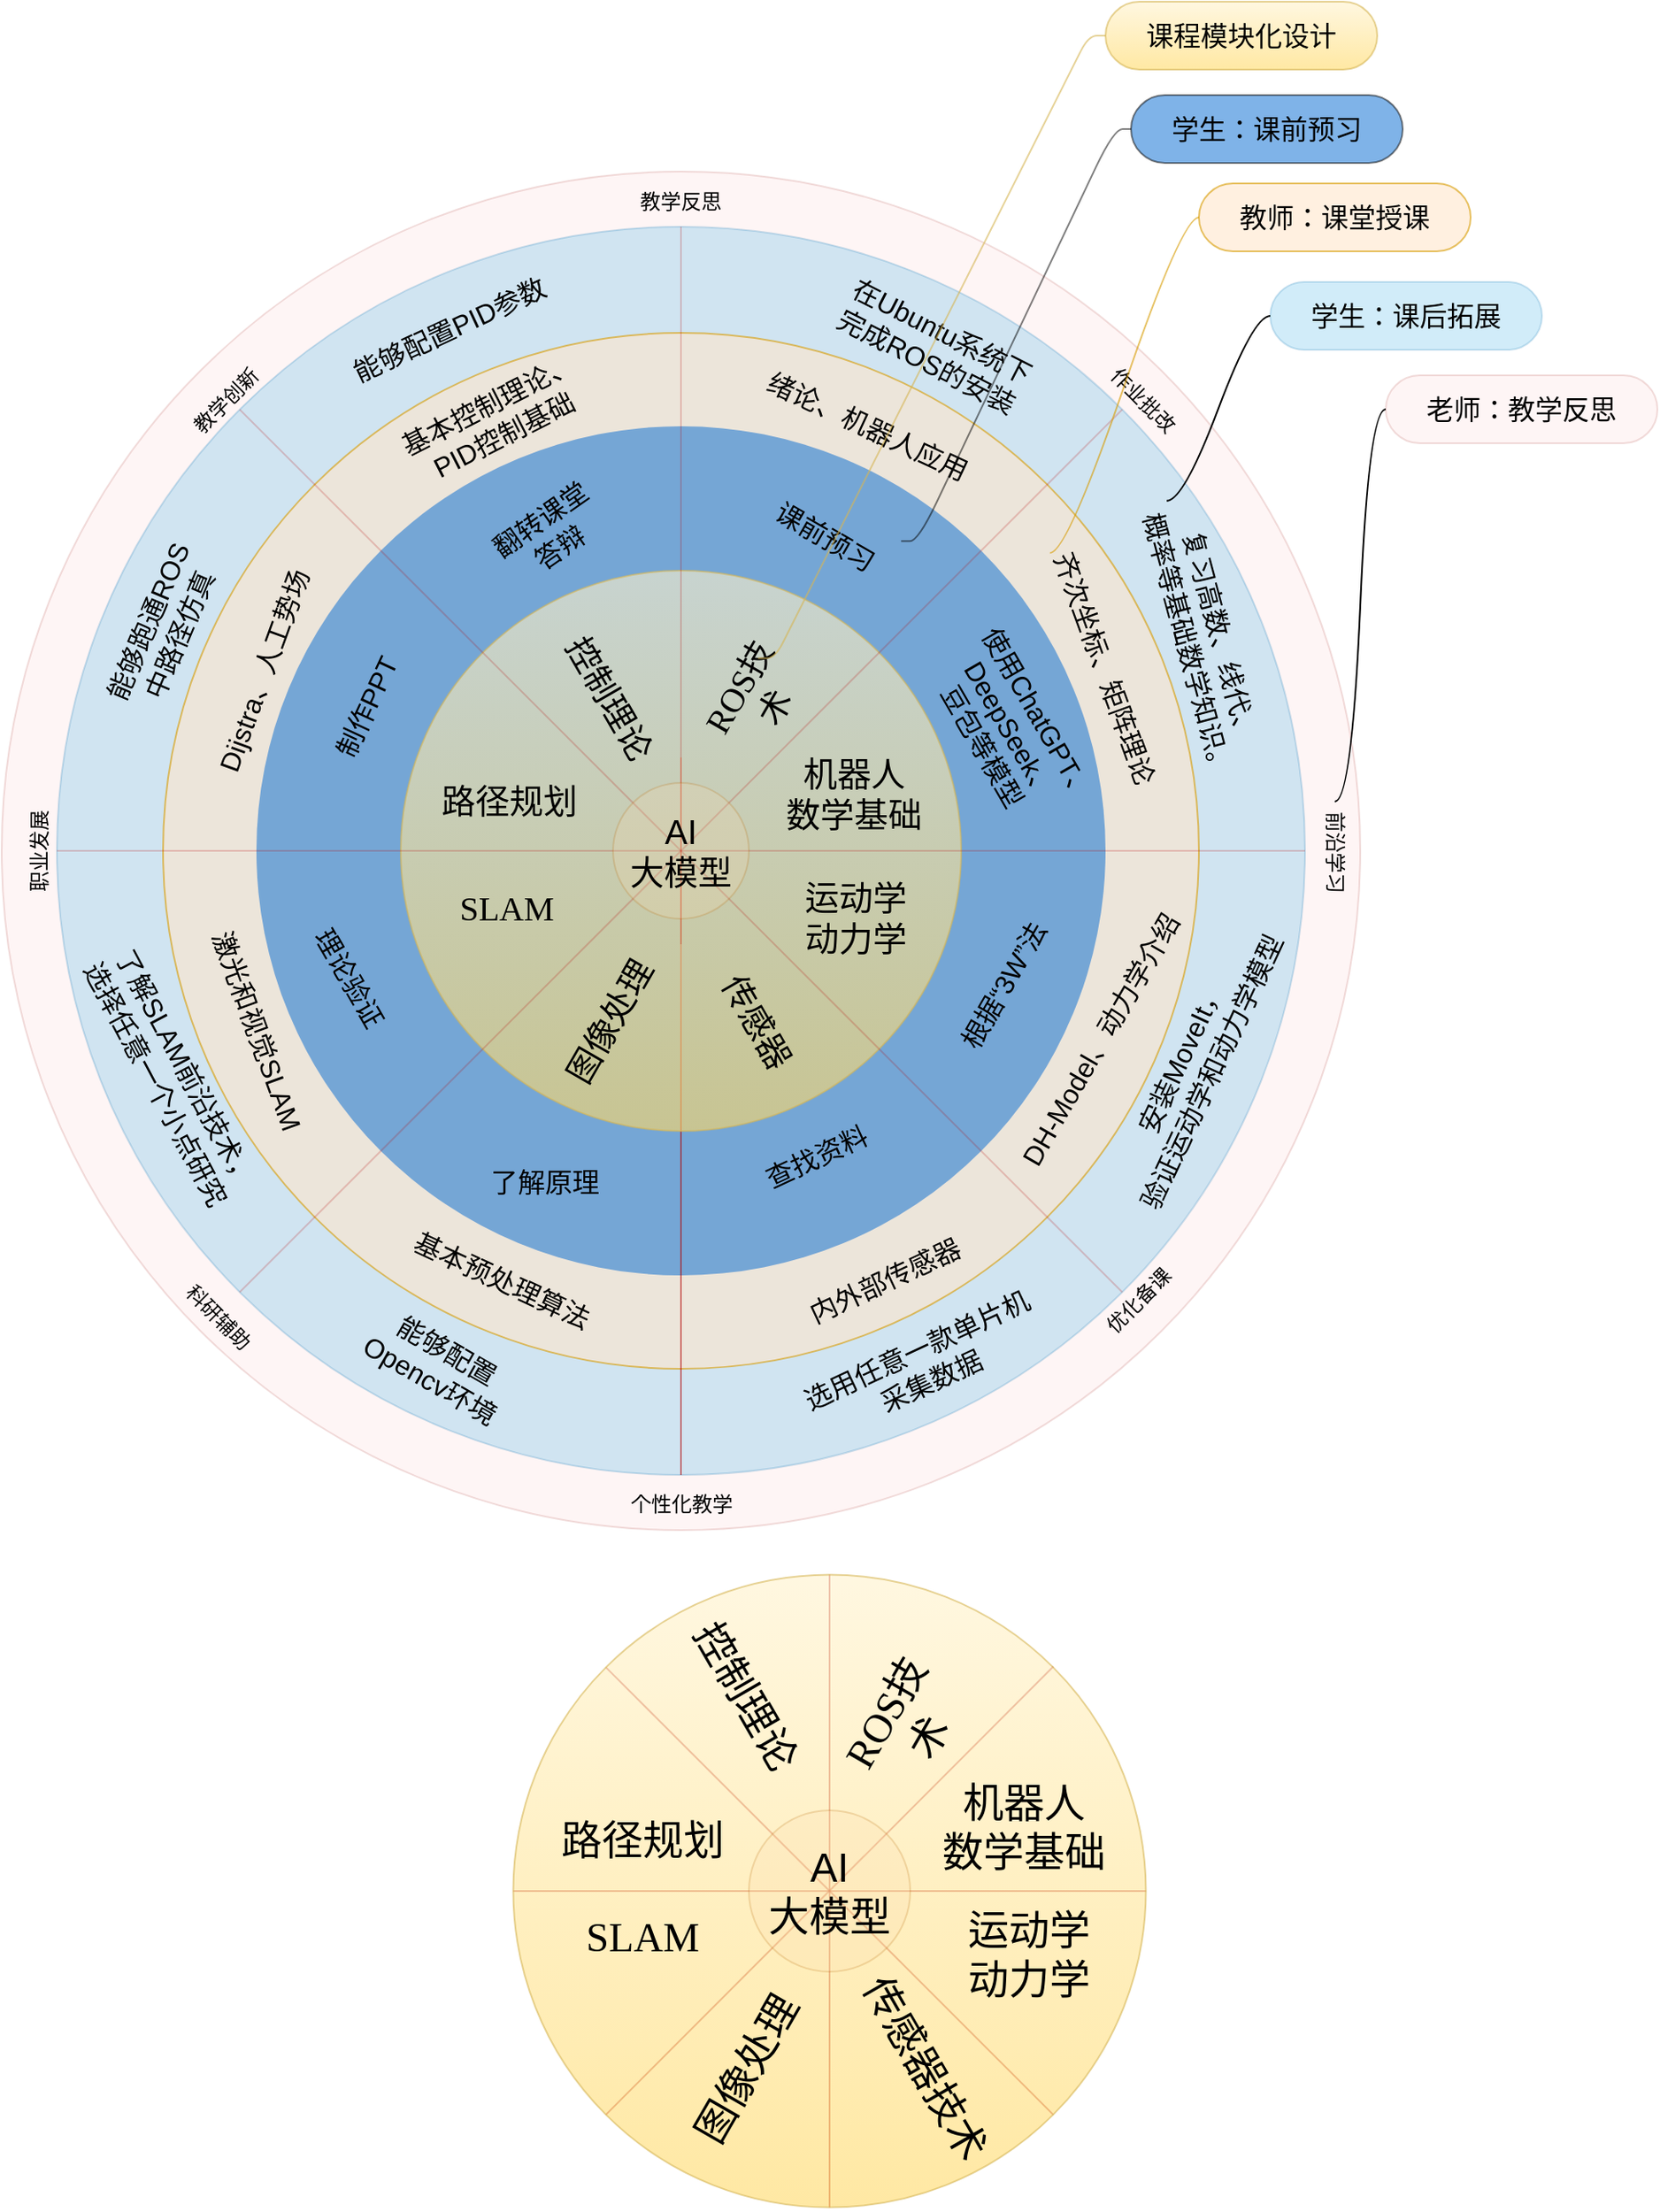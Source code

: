 <mxfile version="26.0.14">
  <diagram name="Page-1" id="3e8102d1-ef87-2e61-34e1-82d9a586fe2e">
    <mxGraphModel dx="797" dy="1264" grid="1" gridSize="10" guides="1" tooltips="1" connect="1" arrows="1" fold="1" page="1" pageScale="1" pageWidth="1100" pageHeight="850" background="none" math="1" shadow="0">
      <root>
        <mxCell id="0" />
        <mxCell id="1" parent="0" />
        <mxCell id="ZP9dMkIUFEcNXo-w45km-23" value="" style="endArrow=none;html=1;rounded=0;entryX=1;entryY=1;entryDx=0;entryDy=0;opacity=50;strokeColor=#B20000;align=center;verticalAlign=middle;fontFamily=Helvetica;fontSize=11;fontColor=default;labelBackgroundColor=default;fillColor=#e51400;exitX=0;exitY=0;exitDx=0;exitDy=0;" edge="1" parent="1" source="ZP9dMkIUFEcNXo-w45km-2" target="ZP9dMkIUFEcNXo-w45km-2">
          <mxGeometry width="50" height="50" relative="1" as="geometry">
            <mxPoint x="531" y="1134" as="sourcePoint" />
            <mxPoint x="794.199" y="870.401" as="targetPoint" />
          </mxGeometry>
        </mxCell>
        <mxCell id="ZP9dMkIUFEcNXo-w45km-21" value="" style="endArrow=none;html=1;rounded=0;entryX=1;entryY=0.5;entryDx=0;entryDy=0;opacity=50;strokeColor=#B20000;align=center;verticalAlign=middle;fontFamily=Helvetica;fontSize=11;fontColor=default;labelBackgroundColor=default;fillColor=#e51400;exitX=0;exitY=0.5;exitDx=0;exitDy=0;" edge="1" parent="1" source="ZP9dMkIUFEcNXo-w45km-2" target="ZP9dMkIUFEcNXo-w45km-2">
          <mxGeometry width="50" height="50" relative="1" as="geometry">
            <mxPoint x="511" y="1114" as="sourcePoint" />
            <mxPoint x="774.199" y="850.401" as="targetPoint" />
          </mxGeometry>
        </mxCell>
        <mxCell id="ZP9dMkIUFEcNXo-w45km-19" value="" style="endArrow=none;html=1;rounded=0;entryX=1;entryY=0;entryDx=0;entryDy=0;opacity=50;strokeColor=#B20000;align=center;verticalAlign=middle;fontFamily=Helvetica;fontSize=11;fontColor=default;labelBackgroundColor=default;fillColor=#e51400;exitX=0;exitY=1;exitDx=0;exitDy=0;" edge="1" parent="1" source="ZP9dMkIUFEcNXo-w45km-2">
          <mxGeometry width="50" height="50" relative="1" as="geometry">
            <mxPoint x="505" y="1104.6" as="sourcePoint" />
            <mxPoint x="764.199" y="840.401" as="targetPoint" />
          </mxGeometry>
        </mxCell>
        <mxCell id="ZP9dMkIUFEcNXo-w45km-22" value="" style="endArrow=none;html=1;rounded=0;entryX=0.5;entryY=0;entryDx=0;entryDy=0;opacity=50;strokeColor=#B20000;align=center;verticalAlign=middle;fontFamily=Helvetica;fontSize=11;fontColor=default;labelBackgroundColor=default;fillColor=#e51400;exitX=0.5;exitY=1;exitDx=0;exitDy=0;" edge="1" parent="1" source="ZP9dMkIUFEcNXo-w45km-2" target="ZP9dMkIUFEcNXo-w45km-2">
          <mxGeometry width="50" height="50" relative="1" as="geometry">
            <mxPoint x="521" y="1124" as="sourcePoint" />
            <mxPoint x="784.199" y="860.401" as="targetPoint" />
          </mxGeometry>
        </mxCell>
        <mxCell id="ZP9dMkIUFEcNXo-w45km-2" value="" style="ellipse;whiteSpace=wrap;html=1;aspect=fixed;fillColor=#fff2cc;gradientColor=#ffd966;strokeColor=#d6b656;opacity=60;fontSize=24;" vertex="1" parent="1">
          <mxGeometry x="446.25" y="786.25" width="372.5" height="372.5" as="geometry" />
        </mxCell>
        <mxCell id="Qo9rTc8Vc66NQw80wVvB-3" value="" style="ellipse;whiteSpace=wrap;html=1;aspect=fixed;fillColor=#f8cecc;strokeColor=#b85450;opacity=20;" parent="1" vertex="1">
          <mxGeometry x="145" y="-40" width="800" height="800" as="geometry" />
        </mxCell>
        <mxCell id="T1doIEQyFVwWhVVJHX3b-1" value="" style="ellipse;whiteSpace=wrap;html=1;aspect=fixed;fillColor=#1ba1e2;fontColor=#ffffff;strokeColor=#006EAF;opacity=20;" parent="1" vertex="1">
          <mxGeometry x="177.5" y="-7.5" width="735" height="735" as="geometry" />
        </mxCell>
        <mxCell id="kgX0nDSww72TRnQ_sGR9-2" value="" style="ellipse;whiteSpace=wrap;html=1;aspect=fixed;fillColor=#ffe6cc;strokeColor=#d79b00;opacity=60;" parent="1" vertex="1">
          <mxGeometry x="240" y="55" width="610" height="610" as="geometry" />
        </mxCell>
        <mxCell id="70666756c84bb93c-1" value="" style="ellipse;whiteSpace=wrap;html=1;rounded=0;shadow=0;comic=0;strokeWidth=1;fontFamily=Verdana;fontSize=14;strokeColor=none;fillColor=#0069D1;opacity=50;" parent="1" vertex="1">
          <mxGeometry x="295" y="110" width="500" height="500" as="geometry" />
        </mxCell>
        <mxCell id="kgX0nDSww72TRnQ_sGR9-15" value="" style="endArrow=none;html=1;rounded=0;entryX=0.5;entryY=0;entryDx=0;entryDy=0;opacity=50;fillColor=#e51400;strokeColor=#B20000;exitX=0.5;exitY=1;exitDx=0;exitDy=0;" parent="1" source="T1doIEQyFVwWhVVJHX3b-1" edge="1">
          <mxGeometry width="50" height="50" relative="1" as="geometry">
            <mxPoint x="545" y="665" as="sourcePoint" />
            <mxPoint x="545" y="305" as="targetPoint" />
          </mxGeometry>
        </mxCell>
        <mxCell id="kgX0nDSww72TRnQ_sGR9-16" value="" style="ellipse;whiteSpace=wrap;html=1;aspect=fixed;fillColor=#fff2cc;gradientColor=#ffd966;strokeColor=#d6b656;opacity=60;" parent="1" vertex="1">
          <mxGeometry x="380" y="195" width="330" height="330" as="geometry" />
        </mxCell>
        <mxCell id="kgX0nDSww72TRnQ_sGR9-6" value="" style="endArrow=none;html=1;rounded=0;entryX=1;entryY=0;entryDx=0;entryDy=0;opacity=20;fillColor=#e51400;strokeColor=#B20000;exitX=0;exitY=1;exitDx=0;exitDy=0;" parent="1" source="T1doIEQyFVwWhVVJHX3b-1" target="T1doIEQyFVwWhVVJHX3b-1" edge="1">
          <mxGeometry width="50" height="50" relative="1" as="geometry">
            <mxPoint x="545" y="360" as="sourcePoint" />
            <mxPoint x="590" y="310" as="targetPoint" />
          </mxGeometry>
        </mxCell>
        <mxCell id="kgX0nDSww72TRnQ_sGR9-12" value="" style="endArrow=none;html=1;rounded=0;entryX=0.5;entryY=0;entryDx=0;entryDy=0;opacity=20;fillColor=#e51400;strokeColor=#B20000;exitX=0.5;exitY=1;exitDx=0;exitDy=0;" parent="1" target="T1doIEQyFVwWhVVJHX3b-1" edge="1">
          <mxGeometry width="50" height="50" relative="1" as="geometry">
            <mxPoint x="545" y="415" as="sourcePoint" />
            <mxPoint x="809" y="204" as="targetPoint" />
          </mxGeometry>
        </mxCell>
        <mxCell id="kgX0nDSww72TRnQ_sGR9-13" value="" style="endArrow=none;html=1;rounded=0;entryX=0;entryY=0;entryDx=0;entryDy=0;opacity=20;fillColor=#e51400;strokeColor=#B20000;exitX=1;exitY=1;exitDx=0;exitDy=0;" parent="1" source="T1doIEQyFVwWhVVJHX3b-1" target="T1doIEQyFVwWhVVJHX3b-1" edge="1">
          <mxGeometry width="50" height="50" relative="1" as="geometry">
            <mxPoint x="540" y="360" as="sourcePoint" />
            <mxPoint x="819" y="214" as="targetPoint" />
          </mxGeometry>
        </mxCell>
        <mxCell id="kgX0nDSww72TRnQ_sGR9-7" value="" style="endArrow=none;html=1;rounded=0;entryX=1;entryY=0.5;entryDx=0;entryDy=0;opacity=20;fillColor=#e51400;strokeColor=#B20000;exitX=0;exitY=0.5;exitDx=0;exitDy=0;" parent="1" source="T1doIEQyFVwWhVVJHX3b-1" target="T1doIEQyFVwWhVVJHX3b-1" edge="1">
          <mxGeometry width="50" height="50" relative="1" as="geometry">
            <mxPoint x="545" y="360" as="sourcePoint" />
            <mxPoint x="759" y="154" as="targetPoint" />
          </mxGeometry>
        </mxCell>
        <mxCell id="kgX0nDSww72TRnQ_sGR9-17" value="AI&lt;div&gt;大模型&lt;/div&gt;" style="ellipse;whiteSpace=wrap;html=1;aspect=fixed;fontSize=20;fillColor=#fad7ac;strokeColor=#b46504;opacity=20;" parent="1" vertex="1">
          <mxGeometry x="505" y="320" width="80" height="80" as="geometry" />
        </mxCell>
        <mxCell id="kgX0nDSww72TRnQ_sGR9-22" value="&lt;span style=&quot;font-family: 宋体; text-align: justify;&quot;&gt;ROS技术&lt;/span&gt;" style="rounded=0;whiteSpace=wrap;html=1;fontSize=20;strokeColor=none;rotation=-60;opacity=0;" parent="1" vertex="1">
          <mxGeometry x="549" y="259" width="80" height="20" as="geometry" />
        </mxCell>
        <mxCell id="kgX0nDSww72TRnQ_sGR9-24" value="&lt;span style=&quot;font-family: 宋体; text-align: justify;&quot;&gt;机器人&lt;/span&gt;&lt;div&gt;&lt;span style=&quot;font-family: 宋体; text-align: justify;&quot;&gt;数学基础&lt;/span&gt;&lt;/div&gt;" style="rounded=0;whiteSpace=wrap;html=1;fontSize=20;strokeColor=none;opacity=0;" parent="1" vertex="1">
          <mxGeometry x="602" y="306" width="90" height="40" as="geometry" />
        </mxCell>
        <mxCell id="kgX0nDSww72TRnQ_sGR9-25" value="&lt;span style=&quot;font-family: 宋体; text-align: justify;&quot;&gt;运动学&lt;/span&gt;&lt;div&gt;&lt;span style=&quot;font-family: 宋体; text-align: justify;&quot;&gt;动力学&lt;/span&gt;&lt;/div&gt;" style="rounded=0;whiteSpace=wrap;html=1;fontSize=20;strokeColor=none;opacity=0;" parent="1" vertex="1">
          <mxGeometry x="603" y="379" width="90" height="40" as="geometry" />
        </mxCell>
        <mxCell id="kgX0nDSww72TRnQ_sGR9-26" value="&lt;span style=&quot;font-family: 宋体; text-align: justify;&quot;&gt;传感器&lt;/span&gt;" style="rounded=0;whiteSpace=wrap;html=1;fontSize=20;strokeColor=none;rotation=60;opacity=0;" parent="1" vertex="1">
          <mxGeometry x="547.5" y="450" width="85" height="20" as="geometry" />
        </mxCell>
        <mxCell id="kgX0nDSww72TRnQ_sGR9-27" value="&lt;span style=&quot;font-family: 宋体; text-align: justify;&quot;&gt;图像处理&lt;/span&gt;" style="rounded=0;whiteSpace=wrap;html=1;fontSize=20;strokeColor=none;rotation=-60;opacity=0;" parent="1" vertex="1">
          <mxGeometry x="460" y="450" width="85" height="20" as="geometry" />
        </mxCell>
        <mxCell id="kgX0nDSww72TRnQ_sGR9-28" value="&lt;span style=&quot;font-family: 宋体; text-align: justify;&quot;&gt;路径规划&lt;/span&gt;" style="rounded=0;whiteSpace=wrap;html=1;fontSize=20;strokeColor=none;opacity=0;" parent="1" vertex="1">
          <mxGeometry x="399" y="320" width="90" height="20" as="geometry" />
        </mxCell>
        <mxCell id="kgX0nDSww72TRnQ_sGR9-30" value="&lt;span style=&quot;font-family: 宋体; text-align: justify;&quot;&gt;控制理论&lt;/span&gt;" style="rounded=0;whiteSpace=wrap;html=1;fontSize=20;strokeColor=none;rotation=60;opacity=0;" parent="1" vertex="1">
          <mxGeometry x="461" y="260" width="85" height="20" as="geometry" />
        </mxCell>
        <mxCell id="kgX0nDSww72TRnQ_sGR9-31" value="&lt;span style=&quot;font-family: 宋体; text-align: justify;&quot;&gt;SLAM&lt;/span&gt;" style="rounded=0;whiteSpace=wrap;html=1;fontSize=20;strokeColor=none;opacity=0;" parent="1" vertex="1">
          <mxGeometry x="400" y="383" width="85" height="20" as="geometry" />
        </mxCell>
        <mxCell id="kgX0nDSww72TRnQ_sGR9-44" value="课前预习" style="text;html=1;align=center;verticalAlign=middle;whiteSpace=wrap;rounded=0;fontSize=16;rotation=30;" parent="1" vertex="1">
          <mxGeometry x="590" y="155" width="80" height="40" as="geometry" />
        </mxCell>
        <mxCell id="kgX0nDSww72TRnQ_sGR9-45" value="使用ChatGPT、DeepSeek、&lt;div&gt;豆包等模型&lt;/div&gt;" style="text;html=1;align=center;verticalAlign=middle;whiteSpace=wrap;rounded=0;rotation=60;fontSize=16;" parent="1" vertex="1">
          <mxGeometry x="669" y="259" width="140" height="60" as="geometry" />
        </mxCell>
        <mxCell id="kgX0nDSww72TRnQ_sGR9-46" value="根据“3W”法" style="text;html=1;align=center;verticalAlign=middle;whiteSpace=wrap;rounded=0;rotation=-60;fontSize=16;" parent="1" vertex="1">
          <mxGeometry x="690" y="428" width="90" height="22" as="geometry" />
        </mxCell>
        <mxCell id="kgX0nDSww72TRnQ_sGR9-48" value="翻转课堂答辩" style="text;html=1;align=center;verticalAlign=middle;whiteSpace=wrap;rounded=0;fontSize=16;rotation=-35;" parent="1" vertex="1">
          <mxGeometry x="428" y="152" width="80" height="42" as="geometry" />
        </mxCell>
        <mxCell id="kgX0nDSww72TRnQ_sGR9-51" value="查找资料" style="text;html=1;align=center;verticalAlign=middle;whiteSpace=wrap;rounded=0;fontSize=16;rotation=-25;" parent="1" vertex="1">
          <mxGeometry x="590" y="525" width="70" height="30" as="geometry" />
        </mxCell>
        <mxCell id="kgX0nDSww72TRnQ_sGR9-52" value="了解原理" style="text;html=1;align=center;verticalAlign=middle;whiteSpace=wrap;rounded=0;fontSize=16;" parent="1" vertex="1">
          <mxGeometry x="425" y="540" width="80" height="30" as="geometry" />
        </mxCell>
        <mxCell id="kgX0nDSww72TRnQ_sGR9-54" value="理论验证" style="text;html=1;align=center;verticalAlign=middle;whiteSpace=wrap;rounded=0;fontSize=16;rotation=60;" parent="1" vertex="1">
          <mxGeometry x="310" y="420" width="80" height="30" as="geometry" />
        </mxCell>
        <mxCell id="kgX0nDSww72TRnQ_sGR9-55" value="制作PPT" style="text;html=1;align=center;verticalAlign=middle;whiteSpace=wrap;rounded=0;fontSize=16;rotation=-65;" parent="1" vertex="1">
          <mxGeometry x="320" y="260" width="80" height="30" as="geometry" />
        </mxCell>
        <mxCell id="T1doIEQyFVwWhVVJHX3b-3" value="在Ubuntu系统下&lt;div&gt;完成ROS的安装&lt;/div&gt;" style="text;html=1;align=center;verticalAlign=middle;whiteSpace=wrap;rounded=0;fontSize=16;rotation=27;" parent="1" vertex="1">
          <mxGeometry x="602" y="40" width="185" height="45" as="geometry" />
        </mxCell>
        <mxCell id="T1doIEQyFVwWhVVJHX3b-4" value="复习高数、线代、&lt;div&gt;概率等基础数学知识。&lt;/div&gt;" style="text;html=1;align=center;verticalAlign=middle;whiteSpace=wrap;rounded=0;fontSize=16;rotation=75;" parent="1" vertex="1">
          <mxGeometry x="768" y="221" width="170" height="30" as="geometry" />
        </mxCell>
        <mxCell id="T1doIEQyFVwWhVVJHX3b-5" value="安装MoveIt，&lt;div&gt;验证运动学和动力学模型&lt;/div&gt;" style="text;html=1;align=center;verticalAlign=middle;whiteSpace=wrap;rounded=0;fontSize=16;rotation=-65;" parent="1" vertex="1">
          <mxGeometry x="758" y="463" width="180" height="45" as="geometry" />
        </mxCell>
        <mxCell id="T1doIEQyFVwWhVVJHX3b-6" value="绪论、机器人应用" style="text;html=1;align=center;verticalAlign=middle;whiteSpace=wrap;rounded=0;fontSize=16;rotation=25;" parent="1" vertex="1">
          <mxGeometry x="590" y="95" width="130" height="30" as="geometry" />
        </mxCell>
        <mxCell id="T1doIEQyFVwWhVVJHX3b-7" value="齐次坐标、矩阵理论" style="text;html=1;align=center;verticalAlign=middle;whiteSpace=wrap;rounded=0;fontSize=16;rotation=70;" parent="1" vertex="1">
          <mxGeometry x="720" y="237.5" width="150" height="30" as="geometry" />
        </mxCell>
        <mxCell id="T1doIEQyFVwWhVVJHX3b-8" value="DH-Model、动力学介绍" style="text;html=1;align=center;verticalAlign=middle;whiteSpace=wrap;rounded=0;fontSize=16;rotation=-60;" parent="1" vertex="1">
          <mxGeometry x="692" y="456" width="200" height="30" as="geometry" />
        </mxCell>
        <mxCell id="T1doIEQyFVwWhVVJHX3b-9" value="内外部传感器" style="text;html=1;align=center;verticalAlign=middle;whiteSpace=wrap;rounded=0;fontSize=16;rotation=-25;" parent="1" vertex="1">
          <mxGeometry x="610" y="590" width="110" height="45" as="geometry" />
        </mxCell>
        <mxCell id="T1doIEQyFVwWhVVJHX3b-10" value="选用任意一款单片机&lt;div&gt;采集数据&lt;/div&gt;" style="text;html=1;align=center;verticalAlign=middle;whiteSpace=wrap;rounded=0;fontSize=16;rotation=-25;" parent="1" vertex="1">
          <mxGeometry x="603" y="640" width="170" height="45" as="geometry" />
        </mxCell>
        <mxCell id="T1doIEQyFVwWhVVJHX3b-11" value="基本预处理算法" style="text;html=1;align=center;verticalAlign=middle;whiteSpace=wrap;rounded=0;fontSize=16;rotation=25;" parent="1" vertex="1">
          <mxGeometry x="380" y="590" width="120" height="45" as="geometry" />
        </mxCell>
        <mxCell id="T1doIEQyFVwWhVVJHX3b-12" value="能够配置&lt;div&gt;Opencv环境&lt;/div&gt;" style="text;html=1;align=center;verticalAlign=middle;whiteSpace=wrap;rounded=0;fontSize=16;rotation=30;" parent="1" vertex="1">
          <mxGeometry x="300" y="640" width="205" height="45" as="geometry" />
        </mxCell>
        <mxCell id="T1doIEQyFVwWhVVJHX3b-13" value="激光和视觉SLAM" style="text;html=1;align=center;verticalAlign=middle;whiteSpace=wrap;rounded=0;fontSize=16;rotation=70;" parent="1" vertex="1">
          <mxGeometry x="218" y="450" width="155" height="32" as="geometry" />
        </mxCell>
        <mxCell id="T1doIEQyFVwWhVVJHX3b-14" value="了解SLAM前沿技术，选择任意一个小点研究" style="text;html=1;align=center;verticalAlign=middle;whiteSpace=wrap;rounded=0;fontSize=16;rotation=62;" parent="1" vertex="1">
          <mxGeometry x="160" y="470" width="170" height="45" as="geometry" />
        </mxCell>
        <mxCell id="T1doIEQyFVwWhVVJHX3b-15" value="Dijstra、人工势场" style="text;html=1;align=center;verticalAlign=middle;whiteSpace=wrap;rounded=0;fontSize=16;rotation=-70;" parent="1" vertex="1">
          <mxGeometry x="219" y="245.5" width="160" height="16" as="geometry" />
        </mxCell>
        <mxCell id="T1doIEQyFVwWhVVJHX3b-16" value="能够跑通ROS&lt;div&gt;中路径仿真&lt;/div&gt;" style="text;html=1;align=center;verticalAlign=middle;whiteSpace=wrap;rounded=0;fontSize=16;rotation=-67;" parent="1" vertex="1">
          <mxGeometry x="185" y="206" width="110" height="45" as="geometry" />
        </mxCell>
        <mxCell id="T1doIEQyFVwWhVVJHX3b-17" value="基本控制理论、&lt;div&gt;PID控制基础&lt;/div&gt;" style="text;html=1;align=center;verticalAlign=middle;whiteSpace=wrap;rounded=0;fontSize=16;rotation=333;" parent="1" vertex="1">
          <mxGeometry x="361" y="83" width="150" height="45" as="geometry" />
        </mxCell>
        <mxCell id="T1doIEQyFVwWhVVJHX3b-18" value="能够配置PID参数" style="text;html=1;align=center;verticalAlign=middle;whiteSpace=wrap;rounded=0;fontSize=16;rotation=-25;" parent="1" vertex="1">
          <mxGeometry x="346" y="30" width="125" height="45" as="geometry" />
        </mxCell>
        <mxCell id="Qo9rTc8Vc66NQw80wVvB-4" value="教学反思" style="text;html=1;align=center;verticalAlign=middle;whiteSpace=wrap;rounded=0;" parent="1" vertex="1">
          <mxGeometry x="515" y="-37.5" width="60" height="30" as="geometry" />
        </mxCell>
        <mxCell id="Qo9rTc8Vc66NQw80wVvB-5" value="作业批改" style="text;html=1;align=center;verticalAlign=middle;whiteSpace=wrap;rounded=0;rotation=45;" parent="1" vertex="1">
          <mxGeometry x="787" y="80" width="60" height="30" as="geometry" />
        </mxCell>
        <mxCell id="Qo9rTc8Vc66NQw80wVvB-6" value="前沿学习" style="text;html=1;align=center;verticalAlign=middle;whiteSpace=wrap;rounded=0;rotation=90;" parent="1" vertex="1">
          <mxGeometry x="900" y="346" width="60" height="30" as="geometry" />
        </mxCell>
        <mxCell id="Qo9rTc8Vc66NQw80wVvB-9" value="优化备课" style="text;html=1;align=center;verticalAlign=middle;whiteSpace=wrap;rounded=0;rotation=-45;direction=north;" parent="1" vertex="1">
          <mxGeometry x="789.74" y="597.65" width="50.25" height="55" as="geometry" />
        </mxCell>
        <mxCell id="Qo9rTc8Vc66NQw80wVvB-10" value="个性化教学" style="text;html=1;align=center;verticalAlign=middle;whiteSpace=wrap;rounded=0;rotation=0;" parent="1" vertex="1">
          <mxGeometry x="507.5" y="730" width="75" height="30" as="geometry" />
        </mxCell>
        <mxCell id="Qo9rTc8Vc66NQw80wVvB-11" value="科研辅助" style="text;html=1;align=center;verticalAlign=middle;whiteSpace=wrap;rounded=0;rotation=45;" parent="1" vertex="1">
          <mxGeometry x="235" y="620" width="75" height="30" as="geometry" />
        </mxCell>
        <mxCell id="Qo9rTc8Vc66NQw80wVvB-12" value="职业发展" style="text;html=1;align=center;verticalAlign=middle;whiteSpace=wrap;rounded=0;rotation=270;" parent="1" vertex="1">
          <mxGeometry x="130" y="345" width="75" height="30" as="geometry" />
        </mxCell>
        <mxCell id="Qo9rTc8Vc66NQw80wVvB-13" value="教学创新" style="text;html=1;align=center;verticalAlign=middle;whiteSpace=wrap;rounded=0;rotation=315;" parent="1" vertex="1">
          <mxGeometry x="240" y="80" width="75" height="30" as="geometry" />
        </mxCell>
        <mxCell id="Qo9rTc8Vc66NQw80wVvB-16" value="课程模块化设计" style="whiteSpace=wrap;html=1;rounded=1;arcSize=50;align=center;verticalAlign=middle;strokeWidth=1;autosize=1;spacing=4;treeFolding=1;treeMoving=1;newEdgeStyle={&quot;edgeStyle&quot;:&quot;entityRelationEdgeStyle&quot;,&quot;startArrow&quot;:&quot;none&quot;,&quot;endArrow&quot;:&quot;none&quot;,&quot;segment&quot;:10,&quot;curved&quot;:1,&quot;sourcePerimeterSpacing&quot;:0,&quot;targetPerimeterSpacing&quot;:0};opacity=60;strokeColor=#d6b656;fontFamily=Helvetica;fontSize=16;fontColor=default;fillColor=#fff2cc;gradientColor=#ffd966;" parent="1" vertex="1">
          <mxGeometry x="795" y="-140" width="160" height="40" as="geometry" />
        </mxCell>
        <mxCell id="Qo9rTc8Vc66NQw80wVvB-17" value="" style="edgeStyle=entityRelationEdgeStyle;startArrow=none;endArrow=none;segment=10;curved=0;sourcePerimeterSpacing=0;targetPerimeterSpacing=0;rounded=1;strokeColor=#d6b656;exitX=0.75;exitY=0;exitDx=0;exitDy=0;opacity=60;align=center;verticalAlign=middle;fontFamily=Helvetica;fontSize=12;fontColor=default;fillColor=#fff2cc;gradientColor=#ffd966;" parent="1" source="kgX0nDSww72TRnQ_sGR9-22" target="Qo9rTc8Vc66NQw80wVvB-16" edge="1">
          <mxGeometry relative="1" as="geometry">
            <mxPoint x="810" y="-50" as="sourcePoint" />
            <Array as="points">
              <mxPoint x="930" y="-50" />
              <mxPoint x="830" y="-110" />
              <mxPoint x="930" y="-30" />
              <mxPoint x="920" y="-30" />
              <mxPoint x="920" y="-30" />
              <mxPoint x="840" y="-110" />
              <mxPoint x="830" y="-120" />
              <mxPoint x="800" y="-120" />
              <mxPoint x="900" y="-30" />
              <mxPoint x="810" y="-50" />
              <mxPoint x="750" y="-90" />
              <mxPoint x="950" y="-50" />
              <mxPoint x="860" y="-110" />
            </Array>
          </mxGeometry>
        </mxCell>
        <mxCell id="Qo9rTc8Vc66NQw80wVvB-21" value="学生：课前预习" style="whiteSpace=wrap;html=1;rounded=1;arcSize=50;align=center;verticalAlign=middle;strokeWidth=1;autosize=1;spacing=4;treeFolding=1;treeMoving=1;newEdgeStyle={&quot;edgeStyle&quot;:&quot;entityRelationEdgeStyle&quot;,&quot;startArrow&quot;:&quot;none&quot;,&quot;endArrow&quot;:&quot;none&quot;,&quot;segment&quot;:10,&quot;curved&quot;:1,&quot;sourcePerimeterSpacing&quot;:0,&quot;targetPerimeterSpacing&quot;:0};shadow=0;comic=0;opacity=50;fontFamily=Verdana;fontSize=16;fontColor=default;fillColor=#0069D1;" parent="1" vertex="1">
          <mxGeometry x="810" y="-85" width="160" height="40" as="geometry" />
        </mxCell>
        <mxCell id="Qo9rTc8Vc66NQw80wVvB-22" value="" style="edgeStyle=entityRelationEdgeStyle;startArrow=none;endArrow=none;segment=10;sourcePerimeterSpacing=0;targetPerimeterSpacing=0;rounded=1;exitX=1;exitY=0;exitDx=0;exitDy=0;shadow=0;comic=0;opacity=50;strokeWidth=1;align=center;verticalAlign=middle;fontFamily=Verdana;fontSize=16;fontColor=default;fillColor=#0069D1;strokeColor=default;spacing=4;arcSize=50;autosize=1;" parent="1" source="kgX0nDSww72TRnQ_sGR9-44" target="Qo9rTc8Vc66NQw80wVvB-21" edge="1">
          <mxGeometry relative="1" as="geometry">
            <mxPoint x="835" y="-26" as="sourcePoint" />
          </mxGeometry>
        </mxCell>
        <mxCell id="Qo9rTc8Vc66NQw80wVvB-23" value="教师：课堂授课" style="whiteSpace=wrap;html=1;rounded=1;arcSize=50;align=center;verticalAlign=middle;strokeWidth=1;autosize=1;spacing=4;treeFolding=1;treeMoving=1;newEdgeStyle={&quot;edgeStyle&quot;:&quot;entityRelationEdgeStyle&quot;,&quot;startArrow&quot;:&quot;none&quot;,&quot;endArrow&quot;:&quot;none&quot;,&quot;segment&quot;:10,&quot;curved&quot;:1,&quot;sourcePerimeterSpacing&quot;:0,&quot;targetPerimeterSpacing&quot;:0};opacity=60;strokeColor=#d79b00;fontFamily=Helvetica;fontSize=16;fontColor=default;fillColor=#ffe6cc;" parent="1" vertex="1">
          <mxGeometry x="850" y="-33" width="160" height="40" as="geometry" />
        </mxCell>
        <mxCell id="Qo9rTc8Vc66NQw80wVvB-24" value="" style="edgeStyle=entityRelationEdgeStyle;startArrow=none;endArrow=none;segment=10;curved=1;sourcePerimeterSpacing=0;targetPerimeterSpacing=0;rounded=0;exitX=0;exitY=0.75;exitDx=0;exitDy=0;opacity=60;strokeColor=#d79b00;align=center;verticalAlign=middle;fontFamily=Helvetica;fontSize=12;fontColor=default;fillColor=#ffe6cc;" parent="1" source="T1doIEQyFVwWhVVJHX3b-7" target="Qo9rTc8Vc66NQw80wVvB-23" edge="1">
          <mxGeometry relative="1" as="geometry">
            <mxPoint x="850" y="14" as="sourcePoint" />
            <Array as="points">
              <mxPoint x="810" y="30" />
              <mxPoint x="830" />
              <mxPoint x="820" y="10" />
              <mxPoint x="860" y="40" />
              <mxPoint x="820" y="30" />
              <mxPoint x="790" y="40" />
              <mxPoint x="810" y="10" />
              <mxPoint x="800" y="14" />
              <mxPoint x="860" y="50" />
              <mxPoint x="790" y="30" />
              <mxPoint x="760" y="70" />
              <mxPoint x="720" y="150" />
            </Array>
          </mxGeometry>
        </mxCell>
        <mxCell id="Qo9rTc8Vc66NQw80wVvB-25" value="学生：课后拓展" style="whiteSpace=wrap;html=1;rounded=1;arcSize=50;align=center;verticalAlign=middle;strokeWidth=1;autosize=1;spacing=4;treeFolding=1;treeMoving=1;newEdgeStyle={&quot;edgeStyle&quot;:&quot;entityRelationEdgeStyle&quot;,&quot;startArrow&quot;:&quot;none&quot;,&quot;endArrow&quot;:&quot;none&quot;,&quot;segment&quot;:10,&quot;curved&quot;:1,&quot;sourcePerimeterSpacing&quot;:0,&quot;targetPerimeterSpacing&quot;:0};opacity=20;strokeColor=#006EAF;fontFamily=Helvetica;fontSize=16;fontColor=light-dark(#000000, #121212);fillColor=#1ba1e2;gradientColor=none;" parent="1" vertex="1">
          <mxGeometry x="892" y="25" width="160" height="40" as="geometry" />
        </mxCell>
        <mxCell id="Qo9rTc8Vc66NQw80wVvB-26" value="" style="edgeStyle=entityRelationEdgeStyle;startArrow=none;endArrow=none;segment=10;curved=1;sourcePerimeterSpacing=0;targetPerimeterSpacing=0;rounded=0;exitX=0;exitY=0.5;exitDx=0;exitDy=0;" parent="1" source="T1doIEQyFVwWhVVJHX3b-4" target="Qo9rTc8Vc66NQw80wVvB-25" edge="1">
          <mxGeometry relative="1" as="geometry">
            <mxPoint x="833.867" y="183.814" as="sourcePoint" />
            <Array as="points">
              <mxPoint x="840" y="200" />
            </Array>
          </mxGeometry>
        </mxCell>
        <mxCell id="Qo9rTc8Vc66NQw80wVvB-27" value="老师：教学反思" style="whiteSpace=wrap;html=1;rounded=1;arcSize=50;align=center;verticalAlign=middle;strokeWidth=1;autosize=1;spacing=4;treeFolding=1;treeMoving=1;newEdgeStyle={&quot;edgeStyle&quot;:&quot;entityRelationEdgeStyle&quot;,&quot;startArrow&quot;:&quot;none&quot;,&quot;endArrow&quot;:&quot;none&quot;,&quot;segment&quot;:10,&quot;curved&quot;:1,&quot;sourcePerimeterSpacing&quot;:0,&quot;targetPerimeterSpacing&quot;:0};opacity=20;strokeColor=#b85450;fontFamily=Helvetica;fontSize=16;fontColor=default;fillColor=#f8cecc;" parent="1" vertex="1">
          <mxGeometry x="960" y="80" width="160" height="40" as="geometry" />
        </mxCell>
        <mxCell id="Qo9rTc8Vc66NQw80wVvB-28" value="" style="edgeStyle=entityRelationEdgeStyle;startArrow=none;endArrow=none;segment=10;curved=1;sourcePerimeterSpacing=0;targetPerimeterSpacing=0;rounded=0;exitX=0;exitY=0.5;exitDx=0;exitDy=0;" parent="1" source="Qo9rTc8Vc66NQw80wVvB-6" target="Qo9rTc8Vc66NQw80wVvB-27" edge="1">
          <mxGeometry relative="1" as="geometry">
            <mxPoint x="940" y="133" as="sourcePoint" />
            <Array as="points">
              <mxPoint x="920" y="220" />
            </Array>
          </mxGeometry>
        </mxCell>
        <mxCell id="ZP9dMkIUFEcNXo-w45km-4" value="AI&lt;div&gt;大模型&lt;/div&gt;" style="ellipse;whiteSpace=wrap;html=1;aspect=fixed;fontSize=24;fillColor=#fad7ac;strokeColor=#b46504;opacity=20;" vertex="1" parent="1">
          <mxGeometry x="585" y="925" width="95" height="95" as="geometry" />
        </mxCell>
        <mxCell id="ZP9dMkIUFEcNXo-w45km-5" value="&lt;span style=&quot;font-family: 宋体; text-align: justify;&quot;&gt;ROS技术&lt;/span&gt;" style="rounded=0;whiteSpace=wrap;html=1;fontSize=24;strokeColor=none;rotation=-60;opacity=0;" vertex="1" parent="1">
          <mxGeometry x="632.5" y="865" width="91" height="20" as="geometry" />
        </mxCell>
        <mxCell id="ZP9dMkIUFEcNXo-w45km-6" value="&lt;span style=&quot;font-family: 宋体; text-align: justify;&quot;&gt;机器人&lt;/span&gt;&lt;div&gt;&lt;span style=&quot;font-family: 宋体; text-align: justify;&quot;&gt;数学基础&lt;/span&gt;&lt;/div&gt;" style="rounded=0;whiteSpace=wrap;html=1;fontSize=24;strokeColor=none;opacity=0;" vertex="1" parent="1">
          <mxGeometry x="693" y="915" width="108" height="40" as="geometry" />
        </mxCell>
        <mxCell id="ZP9dMkIUFEcNXo-w45km-7" value="&lt;span style=&quot;font-family: 宋体; text-align: justify;&quot;&gt;运动学&lt;/span&gt;&lt;div&gt;&lt;span style=&quot;font-family: 宋体; text-align: justify;&quot;&gt;动力学&lt;/span&gt;&lt;/div&gt;" style="rounded=0;whiteSpace=wrap;html=1;fontSize=24;strokeColor=none;opacity=0;" vertex="1" parent="1">
          <mxGeometry x="705" y="990" width="90" height="40" as="geometry" />
        </mxCell>
        <mxCell id="ZP9dMkIUFEcNXo-w45km-8" value="&lt;span style=&quot;font-family: 宋体; text-align: justify;&quot;&gt;传感器技术&lt;/span&gt;" style="rounded=0;whiteSpace=wrap;html=1;fontSize=24;strokeColor=none;rotation=60;opacity=0;" vertex="1" parent="1">
          <mxGeometry x="627.06" y="1067.84" width="121.88" height="19.31" as="geometry" />
        </mxCell>
        <mxCell id="ZP9dMkIUFEcNXo-w45km-9" value="&lt;span style=&quot;font-family: 宋体; text-align: justify;&quot;&gt;图像处理&lt;/span&gt;" style="rounded=0;whiteSpace=wrap;html=1;fontSize=24;strokeColor=none;rotation=-60;opacity=0;" vertex="1" parent="1">
          <mxGeometry x="533.5" y="1060" width="100" height="35" as="geometry" />
        </mxCell>
        <mxCell id="ZP9dMkIUFEcNXo-w45km-10" value="&lt;span style=&quot;font-family: 宋体; text-align: justify;&quot;&gt;路径规划&lt;/span&gt;" style="rounded=0;whiteSpace=wrap;html=1;fontSize=24;strokeColor=none;opacity=0;" vertex="1" parent="1">
          <mxGeometry x="472" y="930" width="101" height="25" as="geometry" />
        </mxCell>
        <mxCell id="ZP9dMkIUFEcNXo-w45km-11" value="&lt;span style=&quot;font-family: 宋体; text-align: justify;&quot;&gt;控制理论&lt;/span&gt;" style="rounded=0;whiteSpace=wrap;html=1;fontSize=24;strokeColor=none;rotation=60;opacity=0;" vertex="1" parent="1">
          <mxGeometry x="533.5" y="840" width="99" height="35" as="geometry" />
        </mxCell>
        <mxCell id="ZP9dMkIUFEcNXo-w45km-12" value="&lt;span style=&quot;font-family: 宋体; text-align: justify;&quot;&gt;SLAM&lt;/span&gt;" style="rounded=0;whiteSpace=wrap;html=1;fontSize=24;strokeColor=none;opacity=0;" vertex="1" parent="1">
          <mxGeometry x="480" y="990" width="85" height="20" as="geometry" />
        </mxCell>
      </root>
    </mxGraphModel>
  </diagram>
</mxfile>
